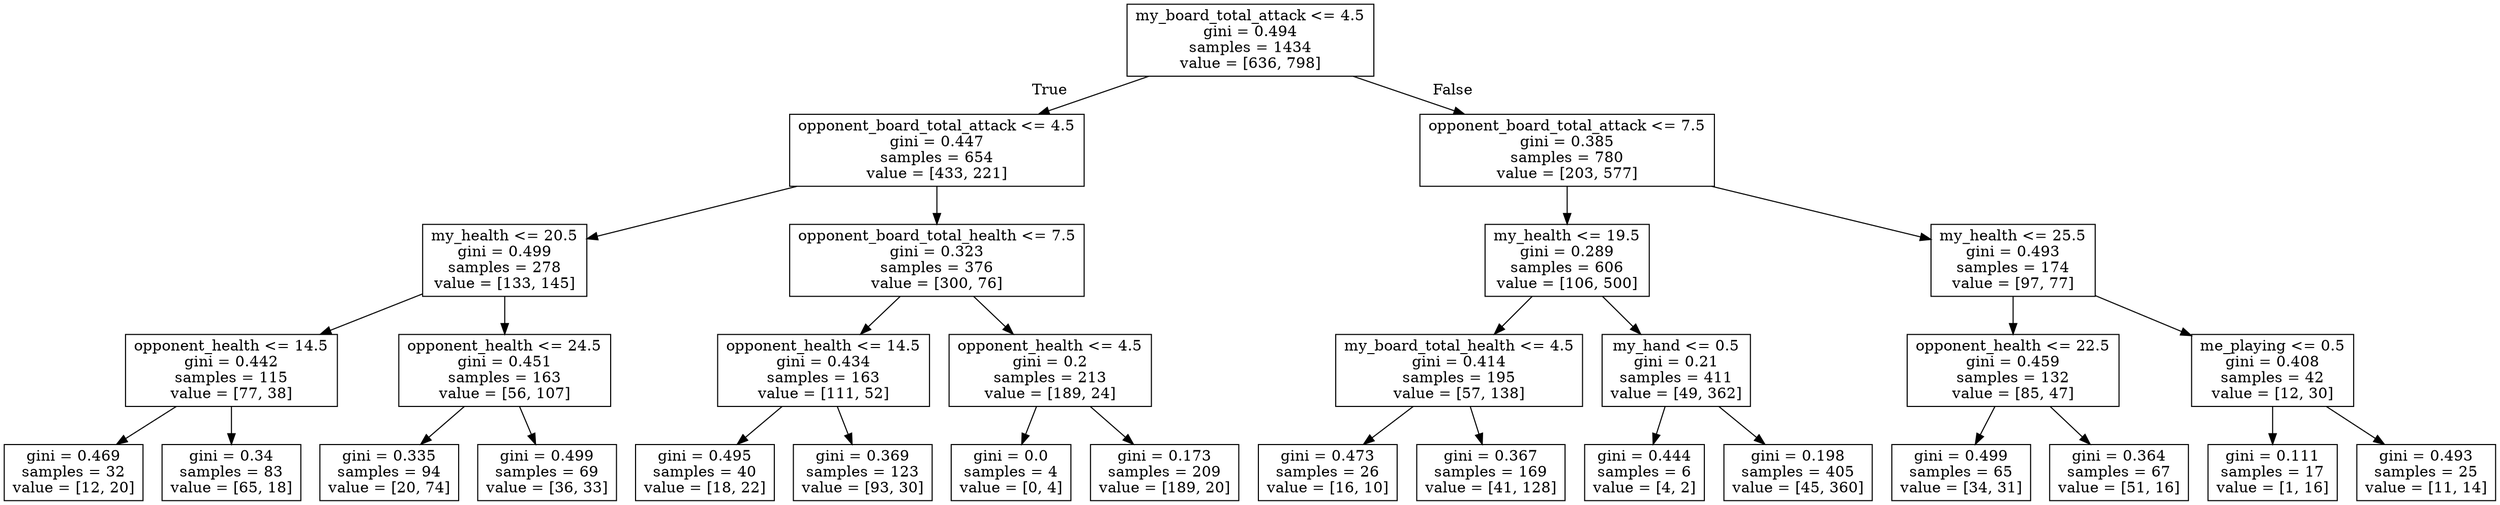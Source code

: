 digraph Tree {
node [shape=box] ;
0 [label="my_board_total_attack <= 4.5\ngini = 0.494\nsamples = 1434\nvalue = [636, 798]"] ;
1 [label="opponent_board_total_attack <= 4.5\ngini = 0.447\nsamples = 654\nvalue = [433, 221]"] ;
0 -> 1 [labeldistance=2.5, labelangle=45, headlabel="True"] ;
2 [label="my_health <= 20.5\ngini = 0.499\nsamples = 278\nvalue = [133, 145]"] ;
1 -> 2 ;
3 [label="opponent_health <= 14.5\ngini = 0.442\nsamples = 115\nvalue = [77, 38]"] ;
2 -> 3 ;
4 [label="gini = 0.469\nsamples = 32\nvalue = [12, 20]"] ;
3 -> 4 ;
5 [label="gini = 0.34\nsamples = 83\nvalue = [65, 18]"] ;
3 -> 5 ;
6 [label="opponent_health <= 24.5\ngini = 0.451\nsamples = 163\nvalue = [56, 107]"] ;
2 -> 6 ;
7 [label="gini = 0.335\nsamples = 94\nvalue = [20, 74]"] ;
6 -> 7 ;
8 [label="gini = 0.499\nsamples = 69\nvalue = [36, 33]"] ;
6 -> 8 ;
9 [label="opponent_board_total_health <= 7.5\ngini = 0.323\nsamples = 376\nvalue = [300, 76]"] ;
1 -> 9 ;
10 [label="opponent_health <= 14.5\ngini = 0.434\nsamples = 163\nvalue = [111, 52]"] ;
9 -> 10 ;
11 [label="gini = 0.495\nsamples = 40\nvalue = [18, 22]"] ;
10 -> 11 ;
12 [label="gini = 0.369\nsamples = 123\nvalue = [93, 30]"] ;
10 -> 12 ;
13 [label="opponent_health <= 4.5\ngini = 0.2\nsamples = 213\nvalue = [189, 24]"] ;
9 -> 13 ;
14 [label="gini = 0.0\nsamples = 4\nvalue = [0, 4]"] ;
13 -> 14 ;
15 [label="gini = 0.173\nsamples = 209\nvalue = [189, 20]"] ;
13 -> 15 ;
16 [label="opponent_board_total_attack <= 7.5\ngini = 0.385\nsamples = 780\nvalue = [203, 577]"] ;
0 -> 16 [labeldistance=2.5, labelangle=-45, headlabel="False"] ;
17 [label="my_health <= 19.5\ngini = 0.289\nsamples = 606\nvalue = [106, 500]"] ;
16 -> 17 ;
18 [label="my_board_total_health <= 4.5\ngini = 0.414\nsamples = 195\nvalue = [57, 138]"] ;
17 -> 18 ;
19 [label="gini = 0.473\nsamples = 26\nvalue = [16, 10]"] ;
18 -> 19 ;
20 [label="gini = 0.367\nsamples = 169\nvalue = [41, 128]"] ;
18 -> 20 ;
21 [label="my_hand <= 0.5\ngini = 0.21\nsamples = 411\nvalue = [49, 362]"] ;
17 -> 21 ;
22 [label="gini = 0.444\nsamples = 6\nvalue = [4, 2]"] ;
21 -> 22 ;
23 [label="gini = 0.198\nsamples = 405\nvalue = [45, 360]"] ;
21 -> 23 ;
24 [label="my_health <= 25.5\ngini = 0.493\nsamples = 174\nvalue = [97, 77]"] ;
16 -> 24 ;
25 [label="opponent_health <= 22.5\ngini = 0.459\nsamples = 132\nvalue = [85, 47]"] ;
24 -> 25 ;
26 [label="gini = 0.499\nsamples = 65\nvalue = [34, 31]"] ;
25 -> 26 ;
27 [label="gini = 0.364\nsamples = 67\nvalue = [51, 16]"] ;
25 -> 27 ;
28 [label="me_playing <= 0.5\ngini = 0.408\nsamples = 42\nvalue = [12, 30]"] ;
24 -> 28 ;
29 [label="gini = 0.111\nsamples = 17\nvalue = [1, 16]"] ;
28 -> 29 ;
30 [label="gini = 0.493\nsamples = 25\nvalue = [11, 14]"] ;
28 -> 30 ;
}